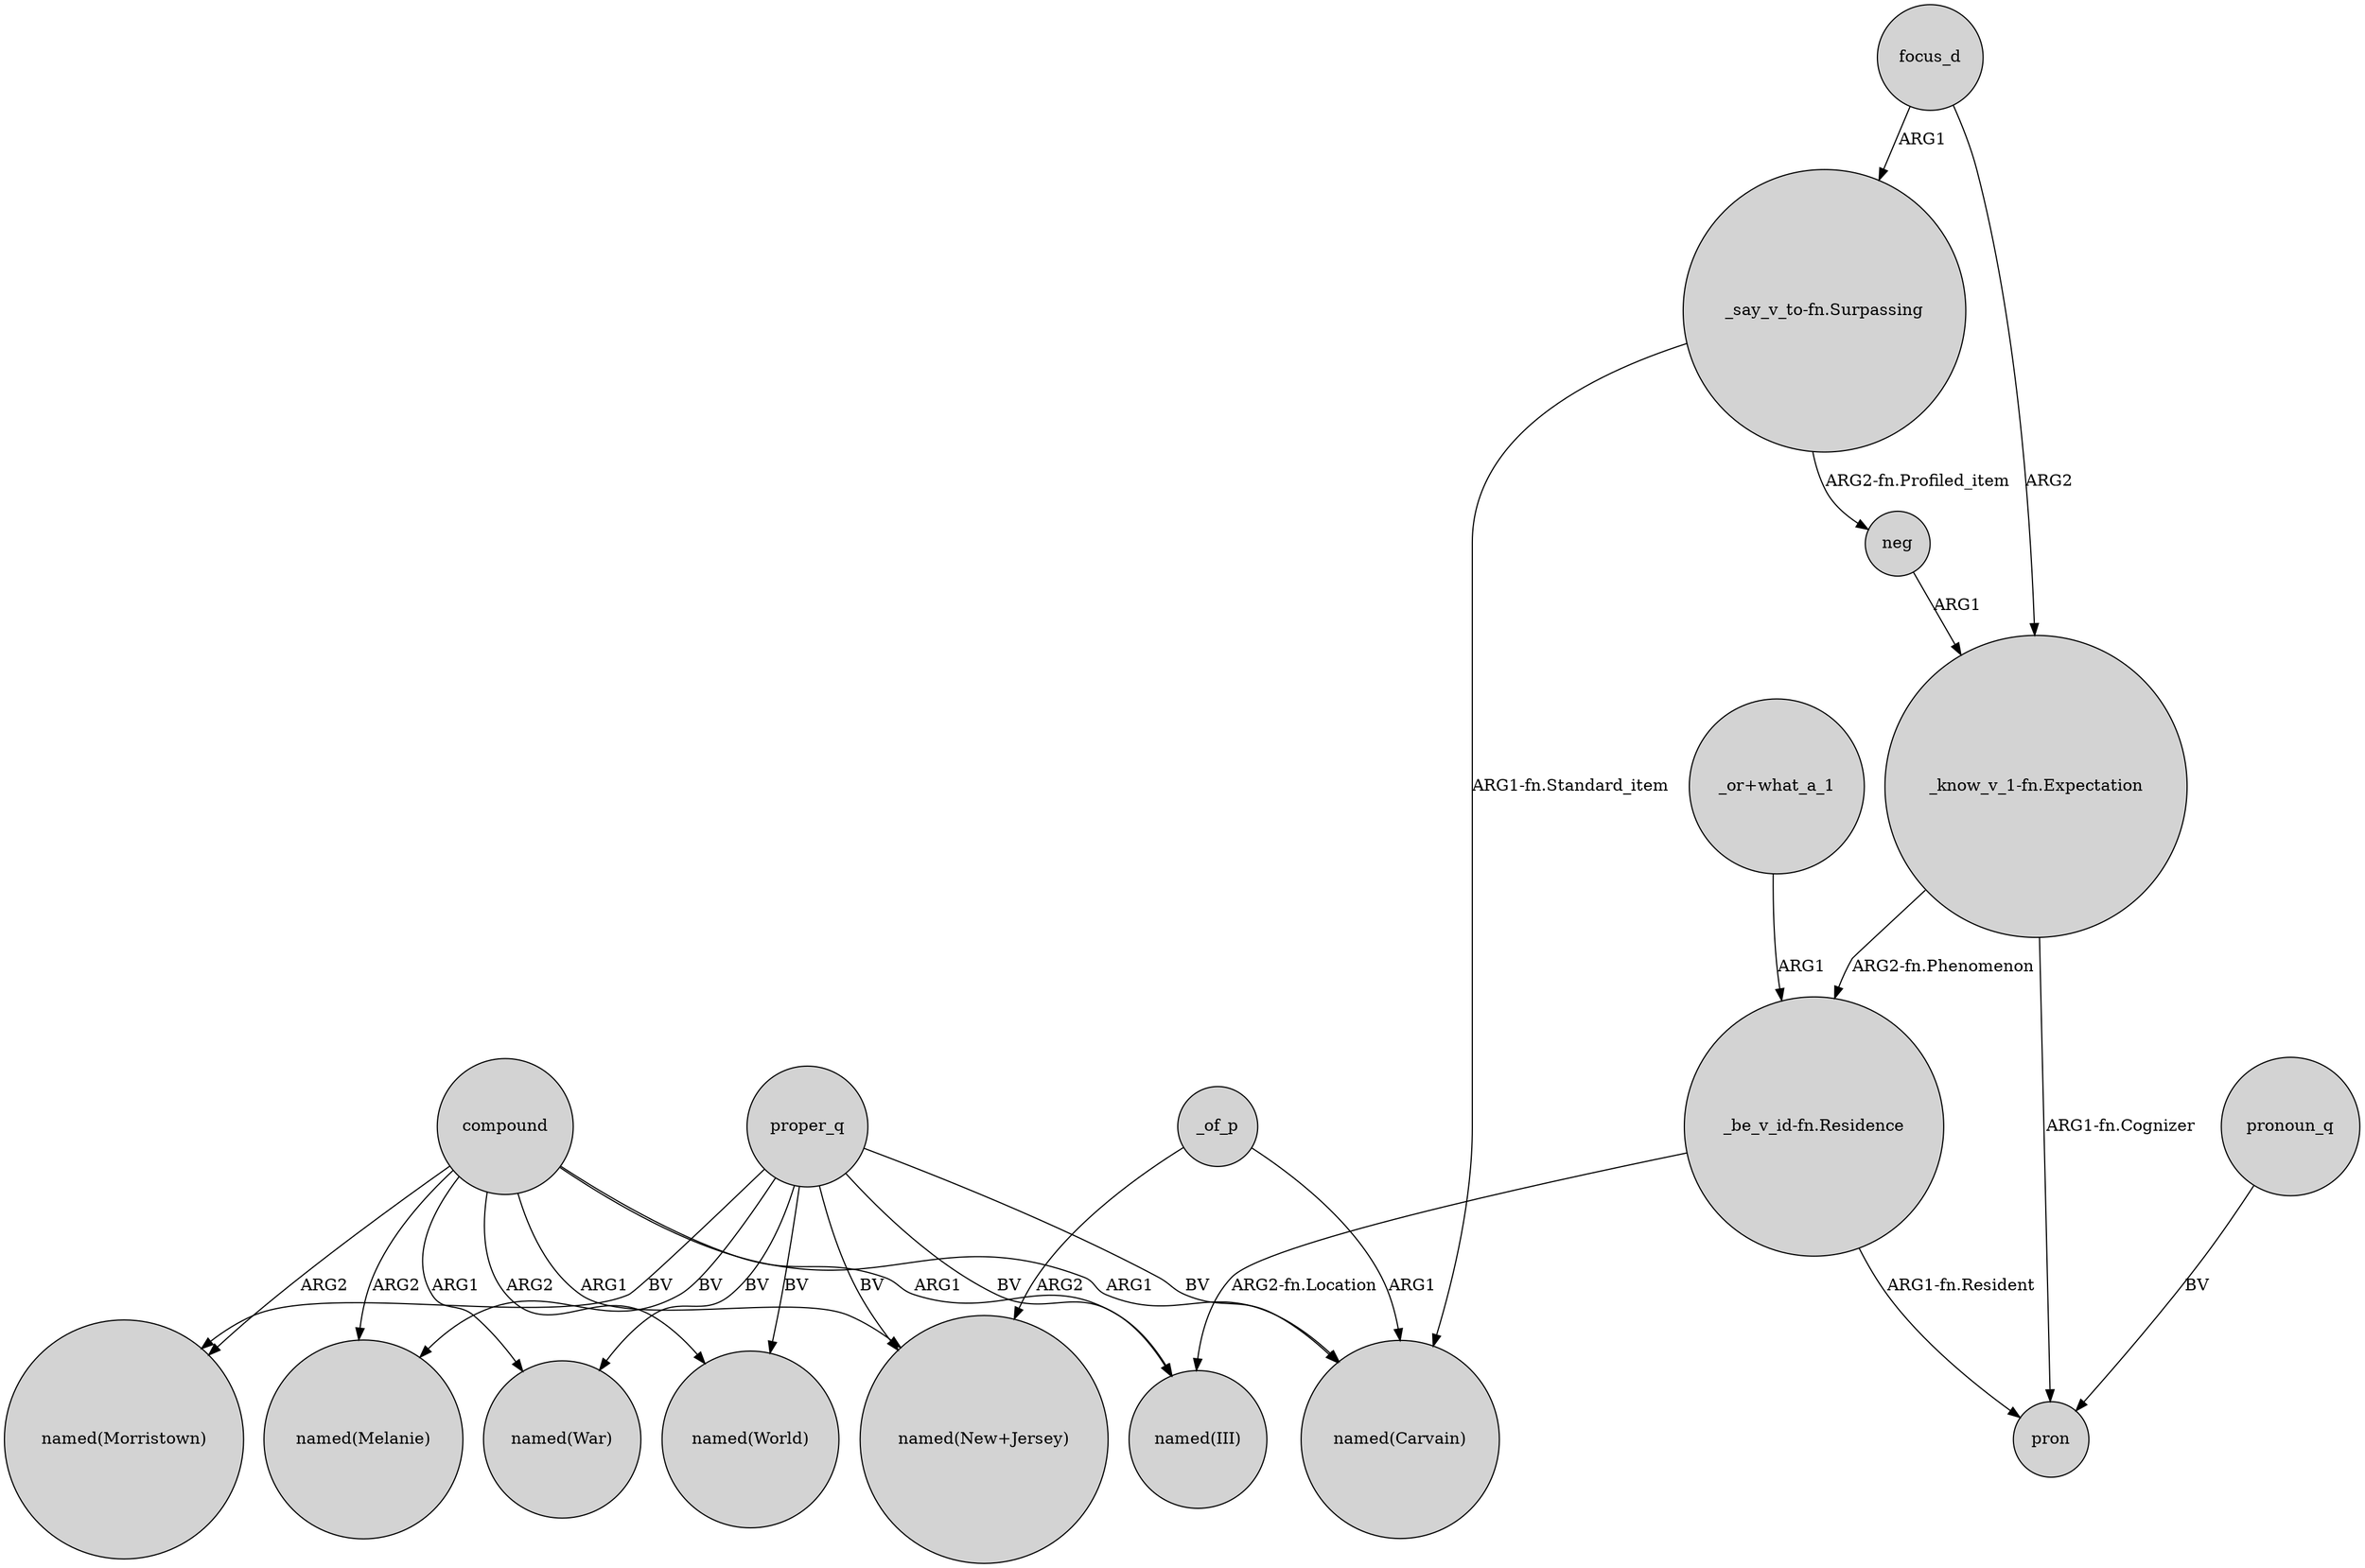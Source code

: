 digraph {
	node [shape=circle style=filled]
	proper_q -> "named(New+Jersey)" [label=BV]
	"_say_v_to-fn.Surpassing" -> "named(Carvain)" [label="ARG1-fn.Standard_item"]
	compound -> "named(New+Jersey)" [label=ARG1]
	_of_p -> "named(Carvain)" [label=ARG1]
	"_know_v_1-fn.Expectation" -> "_be_v_id-fn.Residence" [label="ARG2-fn.Phenomenon"]
	focus_d -> "_know_v_1-fn.Expectation" [label=ARG2]
	compound -> "named(Morristown)" [label=ARG2]
	proper_q -> "named(Melanie)" [label=BV]
	"_be_v_id-fn.Residence" -> pron [label="ARG1-fn.Resident"]
	proper_q -> "named(Carvain)" [label=BV]
	compound -> "named(III)" [label=ARG1]
	pronoun_q -> pron [label=BV]
	"_know_v_1-fn.Expectation" -> pron [label="ARG1-fn.Cognizer"]
	compound -> "named(War)" [label=ARG1]
	_of_p -> "named(New+Jersey)" [label=ARG2]
	proper_q -> "named(Morristown)" [label=BV]
	compound -> "named(Melanie)" [label=ARG2]
	proper_q -> "named(War)" [label=BV]
	compound -> "named(Carvain)" [label=ARG1]
	neg -> "_know_v_1-fn.Expectation" [label=ARG1]
	"_be_v_id-fn.Residence" -> "named(III)" [label="ARG2-fn.Location"]
	focus_d -> "_say_v_to-fn.Surpassing" [label=ARG1]
	proper_q -> "named(World)" [label=BV]
	proper_q -> "named(III)" [label=BV]
	compound -> "named(World)" [label=ARG2]
	"_or+what_a_1" -> "_be_v_id-fn.Residence" [label=ARG1]
	"_say_v_to-fn.Surpassing" -> neg [label="ARG2-fn.Profiled_item"]
}
